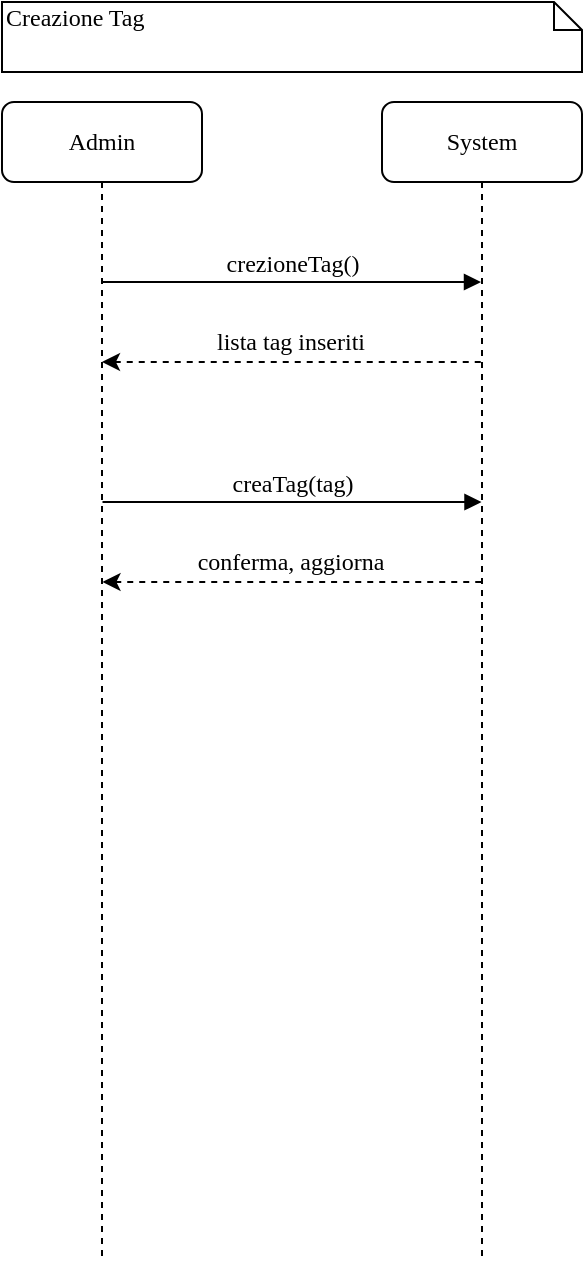<mxfile version="14.6.13" type="device"><diagram name="Page-1" id="13e1069c-82ec-6db2-03f1-153e76fe0fe0"><mxGraphModel dx="1422" dy="822" grid="1" gridSize="10" guides="1" tooltips="1" connect="1" arrows="1" fold="1" page="1" pageScale="1" pageWidth="1100" pageHeight="850" background="#ffffff" math="0" shadow="0"><root><mxCell id="0"/><mxCell id="1" parent="0"/><mxCell id="7hUbbWo6uwBPdArjQxJp-1" value="System" style="shape=umlLifeline;perimeter=lifelinePerimeter;whiteSpace=wrap;html=1;container=1;collapsible=0;recursiveResize=0;outlineConnect=0;rounded=1;shadow=0;comic=0;labelBackgroundColor=none;strokeWidth=1;fontFamily=Verdana;fontSize=12;align=center;" parent="1" vertex="1"><mxGeometry x="610" y="80" width="100" height="580" as="geometry"/></mxCell><mxCell id="7hUbbWo6uwBPdArjQxJp-2" value="Admin" style="shape=umlLifeline;perimeter=lifelinePerimeter;whiteSpace=wrap;html=1;container=1;collapsible=0;recursiveResize=0;outlineConnect=0;rounded=1;shadow=0;comic=0;labelBackgroundColor=none;strokeWidth=1;fontFamily=Verdana;fontSize=12;align=center;" parent="1" vertex="1"><mxGeometry x="420" y="80" width="100" height="580" as="geometry"/></mxCell><mxCell id="7hUbbWo6uwBPdArjQxJp-4" value="Creazione Tag" style="shape=note;whiteSpace=wrap;html=1;size=14;verticalAlign=top;align=left;spacingTop=-6;rounded=0;shadow=0;comic=0;labelBackgroundColor=none;strokeWidth=1;fontFamily=Verdana;fontSize=12" parent="1" vertex="1"><mxGeometry x="420" y="30" width="290" height="35" as="geometry"/></mxCell><mxCell id="7hUbbWo6uwBPdArjQxJp-11" value="" style="endArrow=none;dashed=1;html=1;startArrow=classic;startFill=1;" parent="1" target="7hUbbWo6uwBPdArjQxJp-1" edge="1"><mxGeometry width="50" height="50" relative="1" as="geometry"><mxPoint x="470" y="210" as="sourcePoint"/><mxPoint x="629.5" y="210" as="targetPoint"/><Array as="points"><mxPoint x="560" y="210"/><mxPoint x="580.5" y="210"/></Array></mxGeometry></mxCell><mxCell id="7hUbbWo6uwBPdArjQxJp-12" value="lista tag inseriti" style="edgeLabel;html=1;align=center;verticalAlign=middle;resizable=0;points=[];fontSize=12;fontFamily=Verdana;" parent="7hUbbWo6uwBPdArjQxJp-11" vertex="1" connectable="0"><mxGeometry x="-0.1" y="3" relative="1" as="geometry"><mxPoint x="7.75" y="-7" as="offset"/></mxGeometry></mxCell><mxCell id="7hUbbWo6uwBPdArjQxJp-13" value="crezioneTag()" style="html=1;verticalAlign=bottom;endArrow=block;labelBackgroundColor=none;fontFamily=Verdana;fontSize=12;edgeStyle=elbowEdgeStyle;elbow=vertical;" parent="1" target="7hUbbWo6uwBPdArjQxJp-1" edge="1"><mxGeometry x="0.003" relative="1" as="geometry"><mxPoint x="470" y="170" as="sourcePoint"/><mxPoint x="629.5" y="170" as="targetPoint"/><Array as="points"><mxPoint x="600" y="170"/><mxPoint x="600" y="160"/><mxPoint x="600" y="150"/></Array><mxPoint as="offset"/></mxGeometry></mxCell><mxCell id="7hUbbWo6uwBPdArjQxJp-14" value="creaTag(tag)" style="html=1;verticalAlign=bottom;endArrow=block;labelBackgroundColor=none;fontFamily=Verdana;fontSize=12;edgeStyle=elbowEdgeStyle;elbow=vertical;" parent="1" edge="1"><mxGeometry x="0.003" relative="1" as="geometry"><mxPoint x="470.25" y="280" as="sourcePoint"/><mxPoint x="659.75" y="280" as="targetPoint"/><Array as="points"><mxPoint x="600.25" y="280"/><mxPoint x="600.25" y="270"/><mxPoint x="600.25" y="260"/></Array><mxPoint as="offset"/></mxGeometry></mxCell><mxCell id="7hUbbWo6uwBPdArjQxJp-15" value="" style="endArrow=none;dashed=1;html=1;startArrow=classic;startFill=1;" parent="1" edge="1"><mxGeometry width="50" height="50" relative="1" as="geometry"><mxPoint x="470.25" y="320" as="sourcePoint"/><mxPoint x="659.75" y="320" as="targetPoint"/><Array as="points"><mxPoint x="560.25" y="320"/><mxPoint x="580.75" y="320"/></Array></mxGeometry></mxCell><mxCell id="7hUbbWo6uwBPdArjQxJp-16" value="conferma, aggiorna" style="edgeLabel;html=1;align=center;verticalAlign=middle;resizable=0;points=[];fontSize=12;fontFamily=Verdana;" parent="7hUbbWo6uwBPdArjQxJp-15" vertex="1" connectable="0"><mxGeometry x="-0.1" y="3" relative="1" as="geometry"><mxPoint x="7.75" y="-7" as="offset"/></mxGeometry></mxCell></root></mxGraphModel></diagram></mxfile>